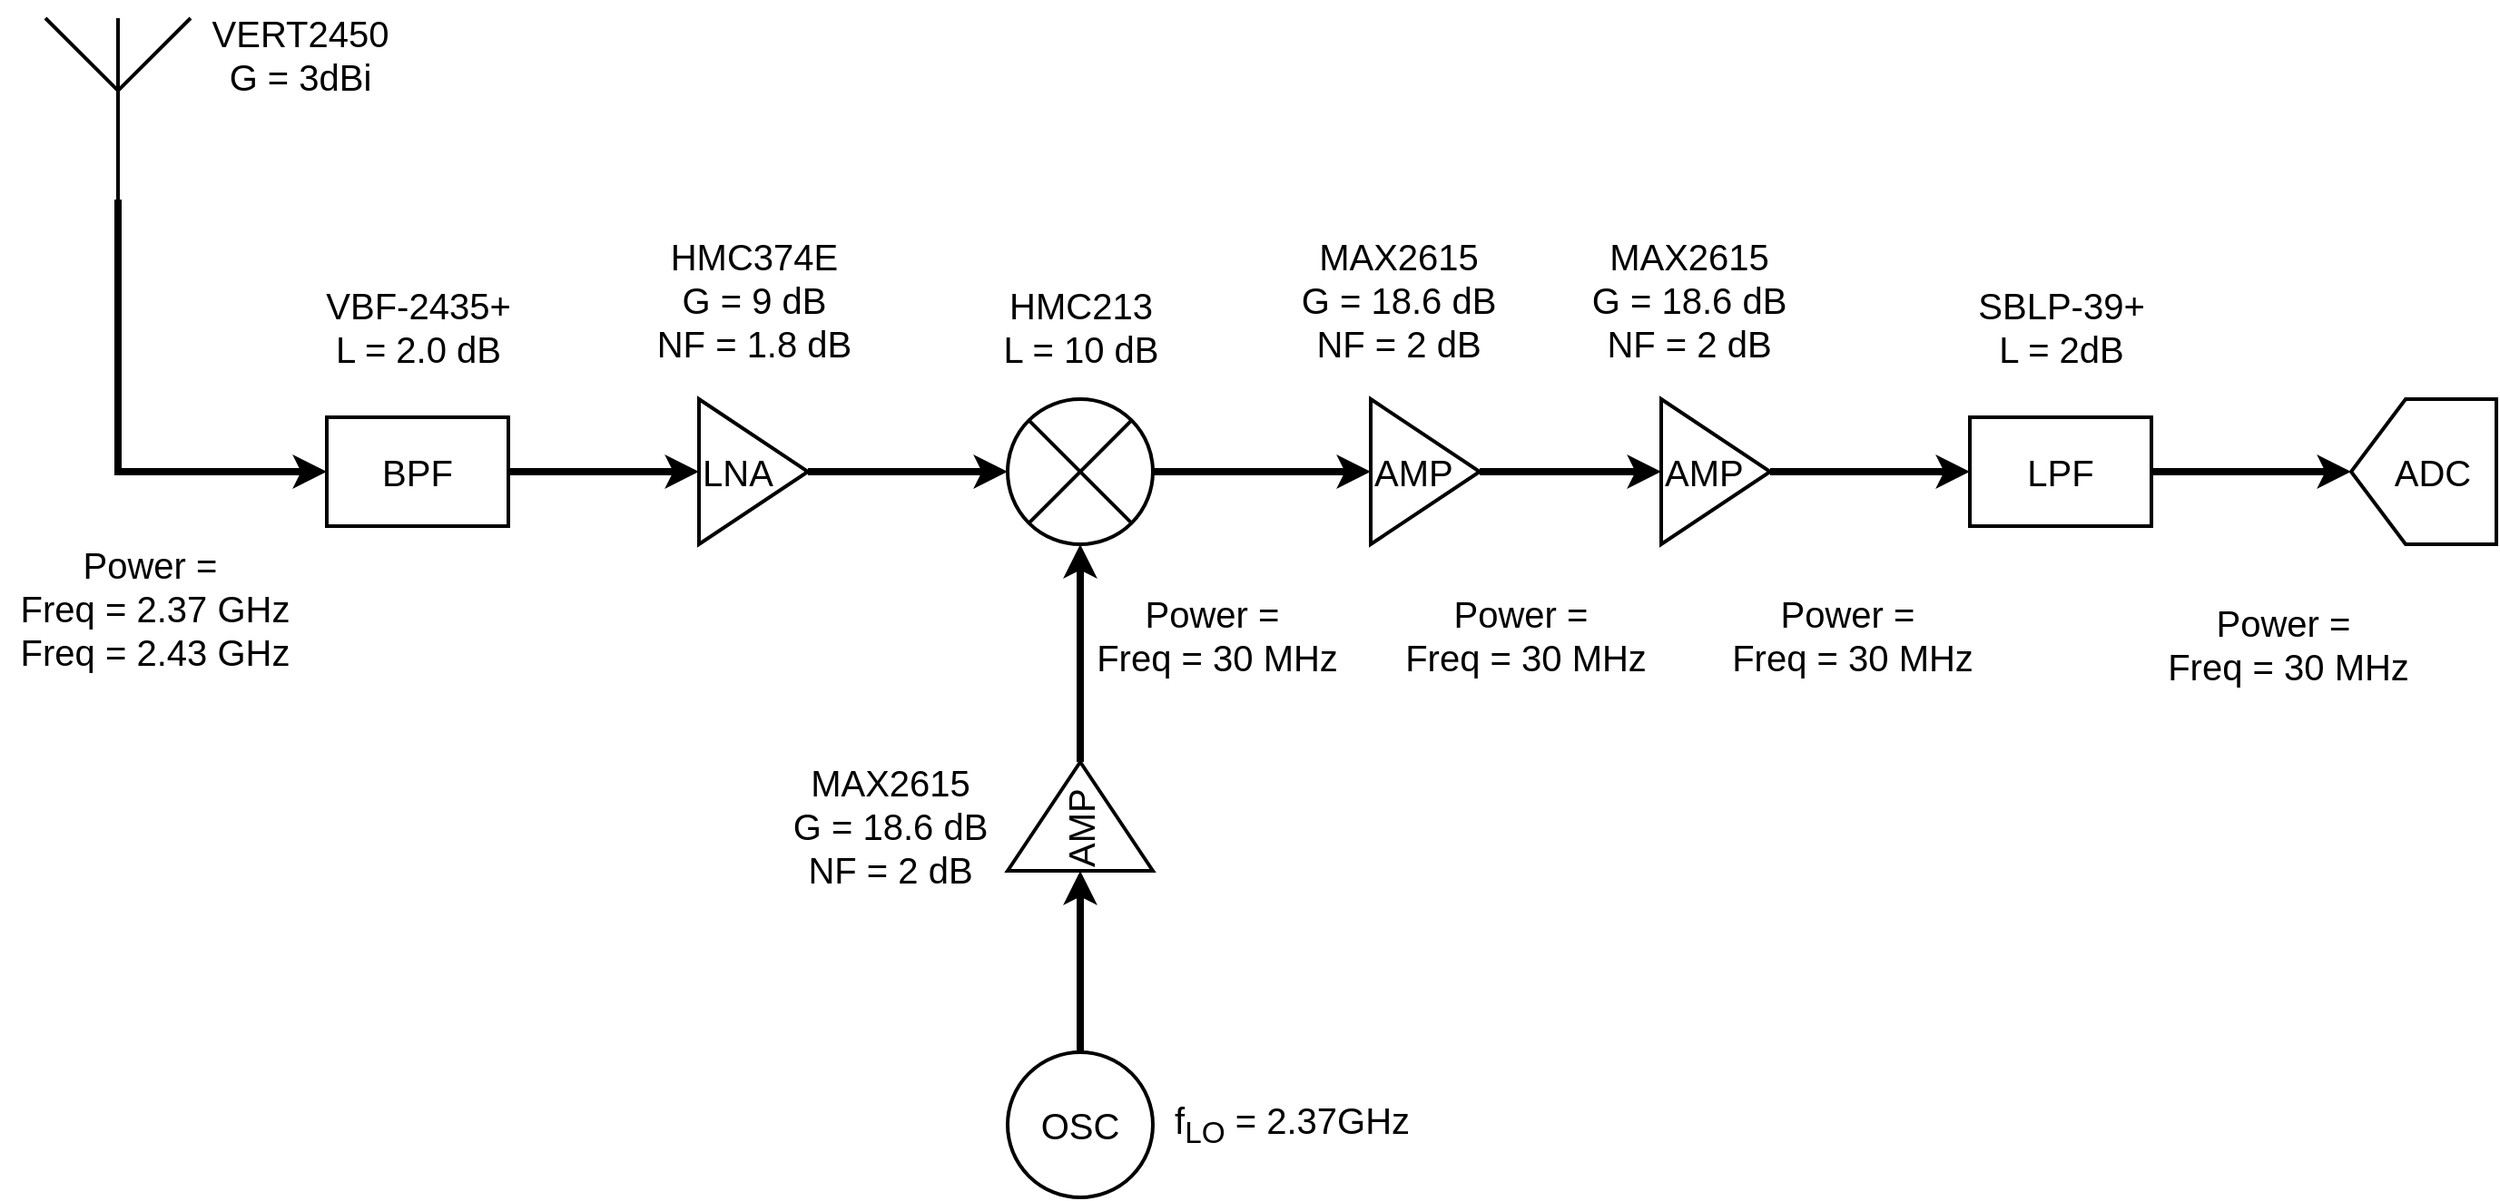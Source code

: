 <mxfile version="22.0.8" type="github">
  <diagram name="Page-1" id="_lqvvtqr_r5HKlrF7K41">
    <mxGraphModel dx="794" dy="510" grid="1" gridSize="10" guides="1" tooltips="1" connect="1" arrows="1" fold="1" page="1" pageScale="1" pageWidth="827" pageHeight="1169" math="0" shadow="0">
      <root>
        <mxCell id="0" />
        <mxCell id="1" parent="0" />
        <mxCell id="c19kNMR067urxkXElo_r-11" style="edgeStyle=orthogonalEdgeStyle;rounded=0;orthogonalLoop=1;jettySize=auto;html=1;exitX=0.5;exitY=1;exitDx=0;exitDy=0;exitPerimeter=0;entryX=0;entryY=0.5;entryDx=0;entryDy=0;strokeWidth=4;" parent="1" source="c19kNMR067urxkXElo_r-1" target="c19kNMR067urxkXElo_r-2" edge="1">
          <mxGeometry relative="1" as="geometry">
            <Array as="points">
              <mxPoint x="150" y="280" />
              <mxPoint x="150" y="430" />
            </Array>
          </mxGeometry>
        </mxCell>
        <mxCell id="c19kNMR067urxkXElo_r-1" value="" style="verticalLabelPosition=bottom;shadow=0;dashed=0;align=center;html=1;verticalAlign=top;shape=mxgraph.electrical.radio.aerial_-_antenna_1;strokeWidth=2;" parent="1" vertex="1">
          <mxGeometry x="110" y="180" width="80" height="100" as="geometry" />
        </mxCell>
        <mxCell id="c19kNMR067urxkXElo_r-12" style="edgeStyle=orthogonalEdgeStyle;rounded=0;orthogonalLoop=1;jettySize=auto;html=1;entryX=0;entryY=0.5;entryDx=0;entryDy=0;strokeWidth=4;" parent="1" source="c19kNMR067urxkXElo_r-2" target="c19kNMR067urxkXElo_r-3" edge="1">
          <mxGeometry relative="1" as="geometry" />
        </mxCell>
        <mxCell id="c19kNMR067urxkXElo_r-2" value="&lt;font style=&quot;font-size: 20px;&quot;&gt;BPF&lt;/font&gt;" style="rounded=0;whiteSpace=wrap;html=1;strokeWidth=2;" parent="1" vertex="1">
          <mxGeometry x="265" y="400" width="100" height="60" as="geometry" />
        </mxCell>
        <mxCell id="c19kNMR067urxkXElo_r-13" style="edgeStyle=orthogonalEdgeStyle;rounded=0;orthogonalLoop=1;jettySize=auto;html=1;entryX=0;entryY=0.5;entryDx=0;entryDy=0;strokeWidth=4;" parent="1" source="c19kNMR067urxkXElo_r-3" target="c19kNMR067urxkXElo_r-4" edge="1">
          <mxGeometry relative="1" as="geometry" />
        </mxCell>
        <mxCell id="c19kNMR067urxkXElo_r-3" value="&lt;font style=&quot;font-size: 20px;&quot;&gt;LNA&lt;/font&gt;" style="triangle;whiteSpace=wrap;html=1;strokeWidth=2;align=left;" parent="1" vertex="1">
          <mxGeometry x="470" y="390" width="60" height="80" as="geometry" />
        </mxCell>
        <mxCell id="c19kNMR067urxkXElo_r-14" style="edgeStyle=orthogonalEdgeStyle;rounded=0;orthogonalLoop=1;jettySize=auto;html=1;exitX=1;exitY=0.5;exitDx=0;exitDy=0;entryX=0;entryY=0.5;entryDx=0;entryDy=0;strokeWidth=4;" parent="1" source="c19kNMR067urxkXElo_r-4" target="c19kNMR067urxkXElo_r-5" edge="1">
          <mxGeometry relative="1" as="geometry" />
        </mxCell>
        <mxCell id="c19kNMR067urxkXElo_r-4" value="" style="shape=sumEllipse;perimeter=ellipsePerimeter;whiteSpace=wrap;html=1;backgroundOutline=1;strokeWidth=2;" parent="1" vertex="1">
          <mxGeometry x="640" y="390" width="80" height="80" as="geometry" />
        </mxCell>
        <mxCell id="c19kNMR067urxkXElo_r-15" style="edgeStyle=orthogonalEdgeStyle;rounded=0;orthogonalLoop=1;jettySize=auto;html=1;exitX=1;exitY=0.5;exitDx=0;exitDy=0;entryX=0;entryY=0.5;entryDx=0;entryDy=0;strokeWidth=4;" parent="1" source="c19kNMR067urxkXElo_r-5" target="c19kNMR067urxkXElo_r-6" edge="1">
          <mxGeometry relative="1" as="geometry" />
        </mxCell>
        <mxCell id="c19kNMR067urxkXElo_r-5" value="&lt;font style=&quot;font-size: 20px;&quot;&gt;AMP&lt;/font&gt;" style="triangle;whiteSpace=wrap;html=1;strokeWidth=2;align=left;" parent="1" vertex="1">
          <mxGeometry x="840" y="390" width="60" height="80" as="geometry" />
        </mxCell>
        <mxCell id="c19kNMR067urxkXElo_r-16" style="edgeStyle=orthogonalEdgeStyle;rounded=0;orthogonalLoop=1;jettySize=auto;html=1;exitX=1;exitY=0.5;exitDx=0;exitDy=0;strokeWidth=4;" parent="1" source="c19kNMR067urxkXElo_r-6" target="c19kNMR067urxkXElo_r-7" edge="1">
          <mxGeometry relative="1" as="geometry" />
        </mxCell>
        <mxCell id="c19kNMR067urxkXElo_r-6" value="&lt;font style=&quot;font-size: 20px;&quot;&gt;AMP&lt;/font&gt;" style="triangle;whiteSpace=wrap;html=1;strokeWidth=2;align=left;" parent="1" vertex="1">
          <mxGeometry x="1000" y="390" width="60" height="80" as="geometry" />
        </mxCell>
        <mxCell id="c19kNMR067urxkXElo_r-17" style="edgeStyle=orthogonalEdgeStyle;rounded=0;orthogonalLoop=1;jettySize=auto;html=1;entryX=0.5;entryY=1;entryDx=0;entryDy=0;strokeWidth=4;" parent="1" source="c19kNMR067urxkXElo_r-7" target="c19kNMR067urxkXElo_r-10" edge="1">
          <mxGeometry relative="1" as="geometry" />
        </mxCell>
        <mxCell id="c19kNMR067urxkXElo_r-7" value="&lt;font style=&quot;font-size: 20px;&quot;&gt;LPF&lt;/font&gt;" style="rounded=0;whiteSpace=wrap;html=1;strokeWidth=2;" parent="1" vertex="1">
          <mxGeometry x="1170" y="400" width="100" height="60" as="geometry" />
        </mxCell>
        <mxCell id="c19kNMR067urxkXElo_r-18" style="edgeStyle=orthogonalEdgeStyle;rounded=0;orthogonalLoop=1;jettySize=auto;html=1;entryX=0;entryY=0.5;entryDx=0;entryDy=0;strokeWidth=4;" parent="1" source="c19kNMR067urxkXElo_r-8" target="c19kNMR067urxkXElo_r-9" edge="1">
          <mxGeometry relative="1" as="geometry" />
        </mxCell>
        <mxCell id="c19kNMR067urxkXElo_r-8" value="&lt;font style=&quot;font-size: 20px;&quot;&gt;OSC&lt;/font&gt;" style="ellipse;whiteSpace=wrap;html=1;aspect=fixed;strokeWidth=2;" parent="1" vertex="1">
          <mxGeometry x="640" y="750" width="80" height="80" as="geometry" />
        </mxCell>
        <mxCell id="c19kNMR067urxkXElo_r-19" style="edgeStyle=orthogonalEdgeStyle;rounded=0;orthogonalLoop=1;jettySize=auto;html=1;exitX=1;exitY=0.5;exitDx=0;exitDy=0;entryX=0.5;entryY=1;entryDx=0;entryDy=0;strokeWidth=4;" parent="1" source="c19kNMR067urxkXElo_r-9" target="c19kNMR067urxkXElo_r-4" edge="1">
          <mxGeometry relative="1" as="geometry" />
        </mxCell>
        <mxCell id="c19kNMR067urxkXElo_r-9" value="&lt;font style=&quot;font-size: 20px;&quot;&gt;AMP&lt;/font&gt;" style="triangle;whiteSpace=wrap;html=1;rotation=-90;strokeWidth=2;horizontal=1;align=left;" parent="1" vertex="1">
          <mxGeometry x="650" y="580" width="60" height="80" as="geometry" />
        </mxCell>
        <mxCell id="c19kNMR067urxkXElo_r-10" value="&lt;font style=&quot;font-size: 20px;&quot;&gt;&amp;nbsp; ADC&lt;/font&gt;" style="shape=offPageConnector;whiteSpace=wrap;html=1;rotation=90;strokeWidth=2;align=center;horizontal=0;" parent="1" vertex="1">
          <mxGeometry x="1380" y="390" width="80" height="80" as="geometry" />
        </mxCell>
        <mxCell id="c19kNMR067urxkXElo_r-20" value="&lt;font style=&quot;font-size: 20px;&quot;&gt;HMC374E&lt;br&gt;G = 9 dB&lt;br&gt;NF = 1.8 dB&lt;br&gt;&lt;/font&gt;" style="text;html=1;align=center;verticalAlign=middle;resizable=0;points=[];autosize=1;strokeColor=none;fillColor=none;" parent="1" vertex="1">
          <mxGeometry x="435" y="290" width="130" height="90" as="geometry" />
        </mxCell>
        <mxCell id="Xvh-cpe1vp6GbkUaVYjH-1" value="&lt;font style=&quot;font-size: 20px;&quot;&gt;VBF-2435+&lt;br&gt;L = 2.0 dB&lt;br&gt;&lt;/font&gt;" style="text;html=1;align=center;verticalAlign=middle;resizable=0;points=[];autosize=1;strokeColor=none;fillColor=none;" vertex="1" parent="1">
          <mxGeometry x="250" y="320" width="130" height="60" as="geometry" />
        </mxCell>
        <mxCell id="Xvh-cpe1vp6GbkUaVYjH-2" value="&lt;font style=&quot;font-size: 20px;&quot;&gt;f&lt;sub&gt;LO&lt;/sub&gt; = 2.37GHz&lt;/font&gt;" style="text;html=1;align=left;verticalAlign=middle;resizable=0;points=[];autosize=1;strokeColor=none;fillColor=none;" vertex="1" parent="1">
          <mxGeometry x="730" y="770" width="150" height="40" as="geometry" />
        </mxCell>
        <mxCell id="Xvh-cpe1vp6GbkUaVYjH-3" value="&lt;font style=&quot;font-size: 20px;&quot;&gt;HMC213&lt;br&gt;L = 10 dB&lt;br&gt;&lt;/font&gt;" style="text;html=1;align=center;verticalAlign=middle;resizable=0;points=[];autosize=1;strokeColor=none;fillColor=none;" vertex="1" parent="1">
          <mxGeometry x="625" y="320" width="110" height="60" as="geometry" />
        </mxCell>
        <mxCell id="Xvh-cpe1vp6GbkUaVYjH-4" value="&lt;font style=&quot;font-size: 20px;&quot;&gt;SBLP-39+&lt;br&gt;L = 2dB&lt;/font&gt;" style="text;html=1;align=center;verticalAlign=middle;resizable=0;points=[];autosize=1;strokeColor=none;fillColor=none;" vertex="1" parent="1">
          <mxGeometry x="1160" y="320" width="120" height="60" as="geometry" />
        </mxCell>
        <mxCell id="Xvh-cpe1vp6GbkUaVYjH-5" value="&lt;font style=&quot;font-size: 20px;&quot;&gt;VERT2450&lt;br&gt;G = 3dBi&lt;/font&gt;" style="text;html=1;align=center;verticalAlign=middle;resizable=0;points=[];autosize=1;strokeColor=none;fillColor=none;" vertex="1" parent="1">
          <mxGeometry x="190" y="170" width="120" height="60" as="geometry" />
        </mxCell>
        <mxCell id="Xvh-cpe1vp6GbkUaVYjH-6" value="&lt;font style=&quot;font-size: 20px;&quot;&gt;Power =&amp;nbsp;&lt;br&gt;Freq = 2.37 GHz&lt;br&gt;Freq = 2.43 GHz&lt;/font&gt;" style="text;html=1;align=center;verticalAlign=middle;resizable=0;points=[];autosize=1;strokeColor=none;fillColor=none;" vertex="1" parent="1">
          <mxGeometry x="85" y="460" width="170" height="90" as="geometry" />
        </mxCell>
        <mxCell id="Xvh-cpe1vp6GbkUaVYjH-7" value="&lt;font style=&quot;font-size: 20px;&quot;&gt;Power =&amp;nbsp;&lt;br&gt;Freq = 30 MHz&lt;br&gt;&lt;/font&gt;" style="text;html=1;align=center;verticalAlign=middle;resizable=0;points=[];autosize=1;strokeColor=none;fillColor=none;" vertex="1" parent="1">
          <mxGeometry x="1265" y="495" width="160" height="60" as="geometry" />
        </mxCell>
        <mxCell id="Xvh-cpe1vp6GbkUaVYjH-11" value="&lt;font style=&quot;font-size: 20px;&quot;&gt;Power =&amp;nbsp;&lt;br&gt;Freq = 30 MHz&lt;br&gt;&lt;/font&gt;" style="text;html=1;align=center;verticalAlign=middle;resizable=0;points=[];autosize=1;strokeColor=none;fillColor=none;" vertex="1" parent="1">
          <mxGeometry x="1025" y="490" width="160" height="60" as="geometry" />
        </mxCell>
        <mxCell id="Xvh-cpe1vp6GbkUaVYjH-12" value="&lt;font style=&quot;font-size: 20px;&quot;&gt;Power =&amp;nbsp;&lt;br&gt;Freq = 30 MHz&lt;br&gt;&lt;/font&gt;" style="text;html=1;align=center;verticalAlign=middle;resizable=0;points=[];autosize=1;strokeColor=none;fillColor=none;" vertex="1" parent="1">
          <mxGeometry x="845" y="490" width="160" height="60" as="geometry" />
        </mxCell>
        <mxCell id="Xvh-cpe1vp6GbkUaVYjH-13" value="&lt;font style=&quot;font-size: 20px;&quot;&gt;Power =&amp;nbsp;&lt;br&gt;Freq = 30 MHz&lt;br&gt;&lt;/font&gt;" style="text;html=1;align=center;verticalAlign=middle;resizable=0;points=[];autosize=1;strokeColor=none;fillColor=none;" vertex="1" parent="1">
          <mxGeometry x="675" y="490" width="160" height="60" as="geometry" />
        </mxCell>
        <mxCell id="Xvh-cpe1vp6GbkUaVYjH-17" value="MAX2615&lt;br style=&quot;font-size: 20px;&quot;&gt;G = 18.6 dB&lt;br style=&quot;font-size: 20px;&quot;&gt;NF = 2 dB" style="text;html=1;align=center;verticalAlign=middle;resizable=0;points=[];autosize=1;strokeColor=none;fillColor=none;fontSize=20;" vertex="1" parent="1">
          <mxGeometry x="510" y="580" width="130" height="90" as="geometry" />
        </mxCell>
        <mxCell id="Xvh-cpe1vp6GbkUaVYjH-18" value="MAX2615&lt;br style=&quot;font-size: 20px;&quot;&gt;G = 18.6 dB&lt;br style=&quot;font-size: 20px;&quot;&gt;NF = 2 dB" style="text;html=1;align=center;verticalAlign=middle;resizable=0;points=[];autosize=1;strokeColor=none;fillColor=none;fontSize=20;" vertex="1" parent="1">
          <mxGeometry x="790" y="290" width="130" height="90" as="geometry" />
        </mxCell>
        <mxCell id="Xvh-cpe1vp6GbkUaVYjH-19" value="MAX2615&lt;br style=&quot;font-size: 20px;&quot;&gt;G = 18.6 dB&lt;br style=&quot;font-size: 20px;&quot;&gt;NF = 2 dB" style="text;html=1;align=center;verticalAlign=middle;resizable=0;points=[];autosize=1;strokeColor=none;fillColor=none;fontSize=20;" vertex="1" parent="1">
          <mxGeometry x="950" y="290" width="130" height="90" as="geometry" />
        </mxCell>
      </root>
    </mxGraphModel>
  </diagram>
</mxfile>
